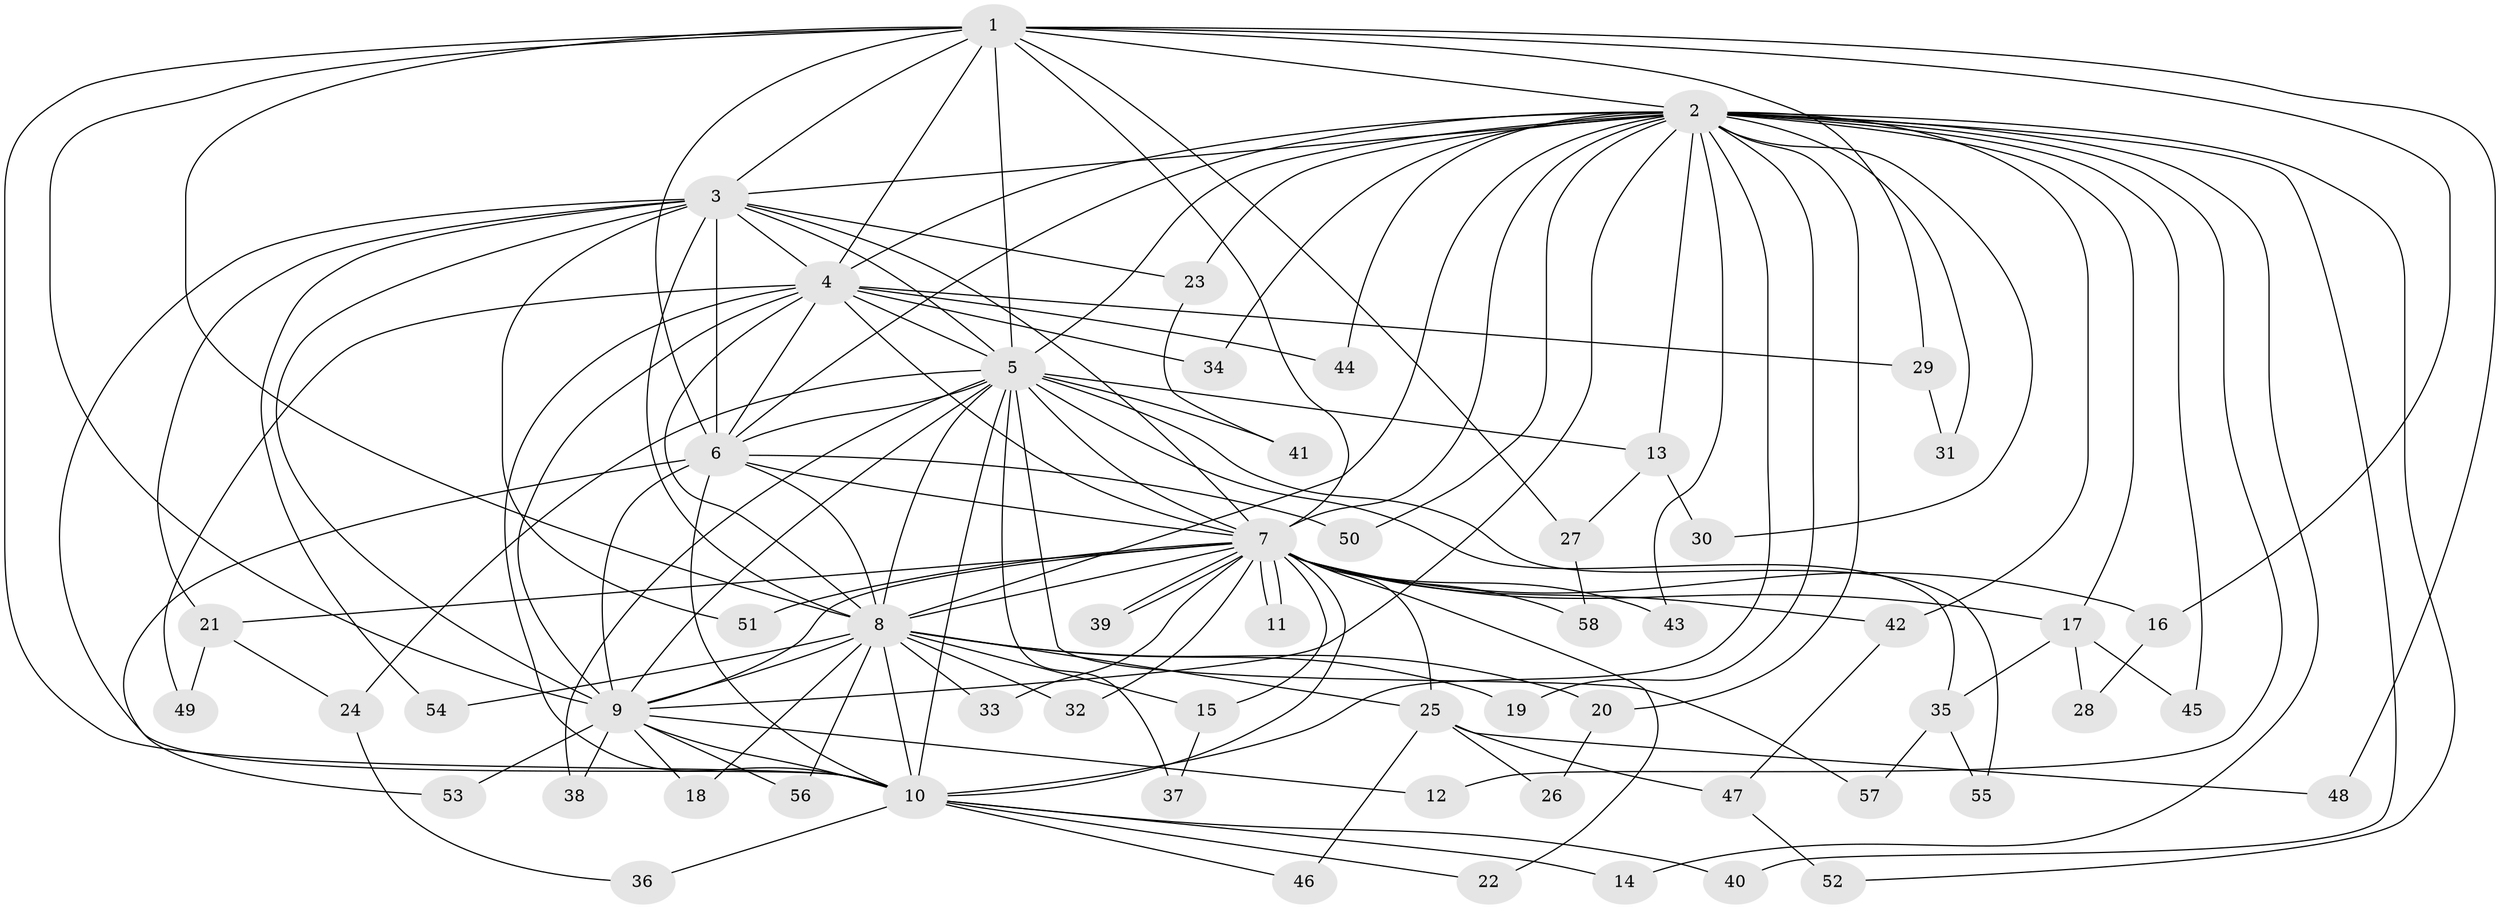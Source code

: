 // coarse degree distribution, {10: 0.023255813953488372, 21: 0.023255813953488372, 15: 0.023255813953488372, 11: 0.023255813953488372, 14: 0.023255813953488372, 9: 0.023255813953488372, 23: 0.023255813953488372, 16: 0.023255813953488372, 12: 0.023255813953488372, 2: 0.5348837209302325, 3: 0.18604651162790697, 4: 0.023255813953488372, 5: 0.023255813953488372, 6: 0.023255813953488372}
// Generated by graph-tools (version 1.1) at 2025/51/02/27/25 19:51:43]
// undirected, 58 vertices, 141 edges
graph export_dot {
graph [start="1"]
  node [color=gray90,style=filled];
  1;
  2;
  3;
  4;
  5;
  6;
  7;
  8;
  9;
  10;
  11;
  12;
  13;
  14;
  15;
  16;
  17;
  18;
  19;
  20;
  21;
  22;
  23;
  24;
  25;
  26;
  27;
  28;
  29;
  30;
  31;
  32;
  33;
  34;
  35;
  36;
  37;
  38;
  39;
  40;
  41;
  42;
  43;
  44;
  45;
  46;
  47;
  48;
  49;
  50;
  51;
  52;
  53;
  54;
  55;
  56;
  57;
  58;
  1 -- 2;
  1 -- 3;
  1 -- 4;
  1 -- 5;
  1 -- 6;
  1 -- 7;
  1 -- 8;
  1 -- 9;
  1 -- 10;
  1 -- 16;
  1 -- 27;
  1 -- 29;
  1 -- 48;
  2 -- 3;
  2 -- 4;
  2 -- 5;
  2 -- 6;
  2 -- 7;
  2 -- 8;
  2 -- 9;
  2 -- 10;
  2 -- 12;
  2 -- 13;
  2 -- 14;
  2 -- 17;
  2 -- 19;
  2 -- 20;
  2 -- 23;
  2 -- 30;
  2 -- 31;
  2 -- 34;
  2 -- 40;
  2 -- 42;
  2 -- 43;
  2 -- 44;
  2 -- 45;
  2 -- 50;
  2 -- 52;
  3 -- 4;
  3 -- 5;
  3 -- 6;
  3 -- 7;
  3 -- 8;
  3 -- 9;
  3 -- 10;
  3 -- 21;
  3 -- 23;
  3 -- 51;
  3 -- 54;
  4 -- 5;
  4 -- 6;
  4 -- 7;
  4 -- 8;
  4 -- 9;
  4 -- 10;
  4 -- 29;
  4 -- 34;
  4 -- 44;
  4 -- 49;
  5 -- 6;
  5 -- 7;
  5 -- 8;
  5 -- 9;
  5 -- 10;
  5 -- 13;
  5 -- 24;
  5 -- 35;
  5 -- 37;
  5 -- 38;
  5 -- 41;
  5 -- 55;
  5 -- 57;
  6 -- 7;
  6 -- 8;
  6 -- 9;
  6 -- 10;
  6 -- 50;
  6 -- 53;
  7 -- 8;
  7 -- 9;
  7 -- 10;
  7 -- 11;
  7 -- 11;
  7 -- 15;
  7 -- 16;
  7 -- 17;
  7 -- 21;
  7 -- 22;
  7 -- 25;
  7 -- 32;
  7 -- 33;
  7 -- 39;
  7 -- 39;
  7 -- 42;
  7 -- 43;
  7 -- 51;
  7 -- 58;
  8 -- 9;
  8 -- 10;
  8 -- 15;
  8 -- 18;
  8 -- 19;
  8 -- 20;
  8 -- 25;
  8 -- 32;
  8 -- 33;
  8 -- 54;
  8 -- 56;
  9 -- 10;
  9 -- 12;
  9 -- 18;
  9 -- 38;
  9 -- 53;
  9 -- 56;
  10 -- 14;
  10 -- 22;
  10 -- 36;
  10 -- 40;
  10 -- 46;
  13 -- 27;
  13 -- 30;
  15 -- 37;
  16 -- 28;
  17 -- 28;
  17 -- 35;
  17 -- 45;
  20 -- 26;
  21 -- 24;
  21 -- 49;
  23 -- 41;
  24 -- 36;
  25 -- 26;
  25 -- 46;
  25 -- 47;
  25 -- 48;
  27 -- 58;
  29 -- 31;
  35 -- 55;
  35 -- 57;
  42 -- 47;
  47 -- 52;
}
